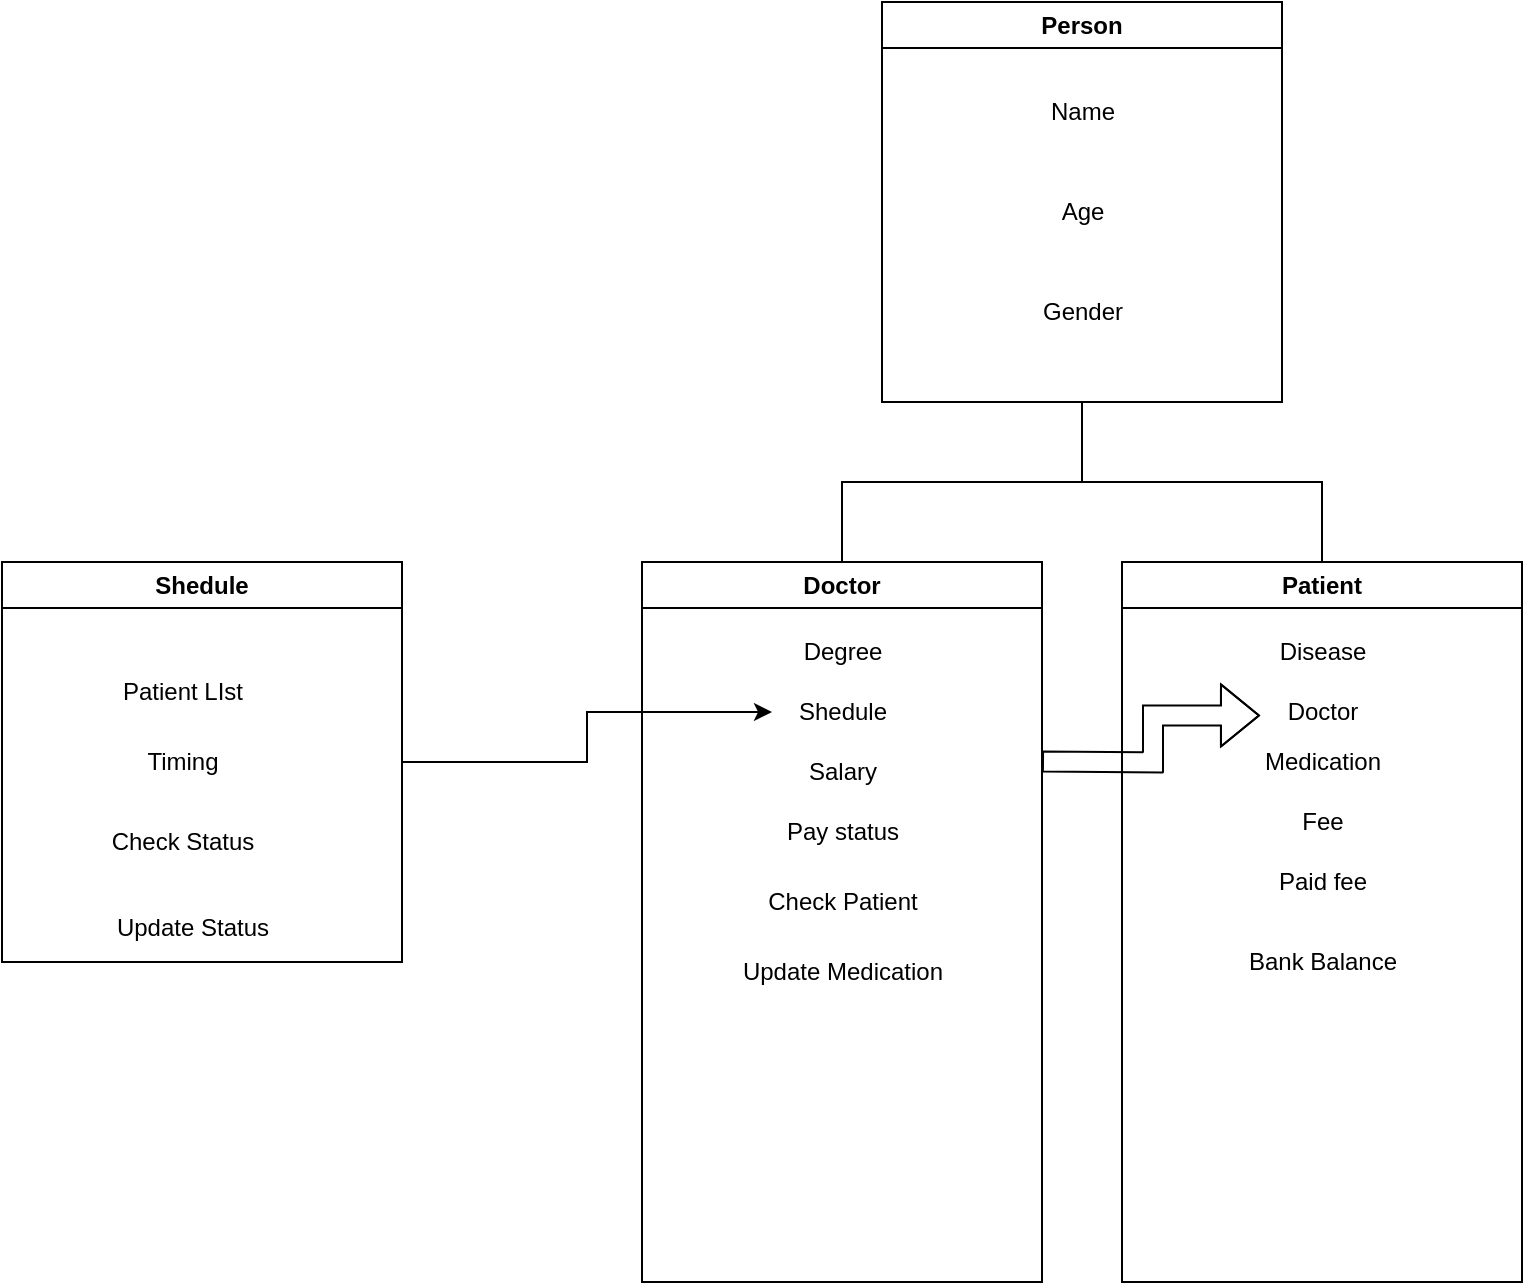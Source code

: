 <mxfile version="22.0.3" type="device">
  <diagram id="C5RBs43oDa-KdzZeNtuy" name="Page-1">
    <mxGraphModel dx="1862" dy="700" grid="1" gridSize="10" guides="1" tooltips="1" connect="1" arrows="1" fold="1" page="1" pageScale="1" pageWidth="827" pageHeight="1169" math="0" shadow="0">
      <root>
        <mxCell id="WIyWlLk6GJQsqaUBKTNV-0" />
        <mxCell id="WIyWlLk6GJQsqaUBKTNV-1" parent="WIyWlLk6GJQsqaUBKTNV-0" />
        <mxCell id="uAZ2XLbEuPRWnmqVYtyT-0" value="Person" style="swimlane;whiteSpace=wrap;html=1;" vertex="1" parent="WIyWlLk6GJQsqaUBKTNV-1">
          <mxGeometry x="360" y="120" width="200" height="200" as="geometry" />
        </mxCell>
        <mxCell id="uAZ2XLbEuPRWnmqVYtyT-2" value="Age" style="text;html=1;align=center;verticalAlign=middle;resizable=0;points=[];autosize=1;strokeColor=none;fillColor=none;" vertex="1" parent="uAZ2XLbEuPRWnmqVYtyT-0">
          <mxGeometry x="80" y="90" width="40" height="30" as="geometry" />
        </mxCell>
        <mxCell id="uAZ2XLbEuPRWnmqVYtyT-3" value="Gender" style="text;html=1;align=center;verticalAlign=middle;resizable=0;points=[];autosize=1;strokeColor=none;fillColor=none;" vertex="1" parent="uAZ2XLbEuPRWnmqVYtyT-0">
          <mxGeometry x="70" y="140" width="60" height="30" as="geometry" />
        </mxCell>
        <mxCell id="uAZ2XLbEuPRWnmqVYtyT-1" value="Name" style="text;html=1;align=center;verticalAlign=middle;resizable=0;points=[];autosize=1;strokeColor=none;fillColor=none;" vertex="1" parent="uAZ2XLbEuPRWnmqVYtyT-0">
          <mxGeometry x="70" y="40" width="60" height="30" as="geometry" />
        </mxCell>
        <mxCell id="uAZ2XLbEuPRWnmqVYtyT-8" value="" style="endArrow=none;html=1;rounded=0;entryX=0.5;entryY=1;entryDx=0;entryDy=0;" edge="1" parent="WIyWlLk6GJQsqaUBKTNV-1" target="uAZ2XLbEuPRWnmqVYtyT-0">
          <mxGeometry width="50" height="50" relative="1" as="geometry">
            <mxPoint x="460" y="360" as="sourcePoint" />
            <mxPoint x="550" y="320" as="targetPoint" />
          </mxGeometry>
        </mxCell>
        <mxCell id="uAZ2XLbEuPRWnmqVYtyT-9" value="Patient" style="swimlane;whiteSpace=wrap;html=1;" vertex="1" parent="WIyWlLk6GJQsqaUBKTNV-1">
          <mxGeometry x="480" y="400" width="200" height="360" as="geometry" />
        </mxCell>
        <mxCell id="uAZ2XLbEuPRWnmqVYtyT-11" value="Doctor" style="text;html=1;align=center;verticalAlign=middle;resizable=0;points=[];autosize=1;strokeColor=none;fillColor=none;" vertex="1" parent="uAZ2XLbEuPRWnmqVYtyT-9">
          <mxGeometry x="70" y="60" width="60" height="30" as="geometry" />
        </mxCell>
        <mxCell id="uAZ2XLbEuPRWnmqVYtyT-12" value="Medication" style="text;html=1;align=center;verticalAlign=middle;resizable=0;points=[];autosize=1;strokeColor=none;fillColor=none;" vertex="1" parent="uAZ2XLbEuPRWnmqVYtyT-9">
          <mxGeometry x="60" y="85" width="80" height="30" as="geometry" />
        </mxCell>
        <mxCell id="uAZ2XLbEuPRWnmqVYtyT-10" value="&lt;font style=&quot;font-size: 12px;&quot;&gt;Disease&lt;/font&gt;" style="text;html=1;align=center;verticalAlign=middle;resizable=0;points=[];autosize=1;strokeColor=none;fillColor=none;" vertex="1" parent="uAZ2XLbEuPRWnmqVYtyT-9">
          <mxGeometry x="65" y="30" width="70" height="30" as="geometry" />
        </mxCell>
        <mxCell id="uAZ2XLbEuPRWnmqVYtyT-13" value="Fee" style="text;html=1;align=center;verticalAlign=middle;resizable=0;points=[];autosize=1;strokeColor=none;fillColor=none;" vertex="1" parent="uAZ2XLbEuPRWnmqVYtyT-9">
          <mxGeometry x="80" y="115" width="40" height="30" as="geometry" />
        </mxCell>
        <mxCell id="uAZ2XLbEuPRWnmqVYtyT-14" value="Paid fee" style="text;html=1;align=center;verticalAlign=middle;resizable=0;points=[];autosize=1;strokeColor=none;fillColor=none;" vertex="1" parent="uAZ2XLbEuPRWnmqVYtyT-9">
          <mxGeometry x="65" y="145" width="70" height="30" as="geometry" />
        </mxCell>
        <mxCell id="uAZ2XLbEuPRWnmqVYtyT-29" value="Bank Balance" style="text;html=1;align=center;verticalAlign=middle;resizable=0;points=[];autosize=1;strokeColor=none;fillColor=none;" vertex="1" parent="uAZ2XLbEuPRWnmqVYtyT-9">
          <mxGeometry x="50" y="185" width="100" height="30" as="geometry" />
        </mxCell>
        <mxCell id="uAZ2XLbEuPRWnmqVYtyT-15" value="" style="endArrow=none;html=1;rounded=0;exitX=0.5;exitY=0;exitDx=0;exitDy=0;" edge="1" parent="WIyWlLk6GJQsqaUBKTNV-1" source="uAZ2XLbEuPRWnmqVYtyT-9">
          <mxGeometry width="50" height="50" relative="1" as="geometry">
            <mxPoint x="500" y="410" as="sourcePoint" />
            <mxPoint x="460" y="360" as="targetPoint" />
            <Array as="points">
              <mxPoint x="580" y="360" />
            </Array>
          </mxGeometry>
        </mxCell>
        <mxCell id="uAZ2XLbEuPRWnmqVYtyT-23" value="" style="edgeStyle=orthogonalEdgeStyle;shape=flexArrow;rounded=0;orthogonalLoop=1;jettySize=auto;html=1;entryX=-0.017;entryY=0.557;entryDx=0;entryDy=0;entryPerimeter=0;" edge="1" parent="WIyWlLk6GJQsqaUBKTNV-1" target="uAZ2XLbEuPRWnmqVYtyT-11">
          <mxGeometry relative="1" as="geometry">
            <mxPoint x="440" y="499.71" as="sourcePoint" />
            <mxPoint x="540" y="499.71" as="targetPoint" />
          </mxGeometry>
        </mxCell>
        <mxCell id="uAZ2XLbEuPRWnmqVYtyT-16" value="Doctor" style="swimlane;whiteSpace=wrap;html=1;" vertex="1" parent="WIyWlLk6GJQsqaUBKTNV-1">
          <mxGeometry x="240" y="400" width="200" height="360" as="geometry" />
        </mxCell>
        <mxCell id="uAZ2XLbEuPRWnmqVYtyT-18" value="Degree" style="text;html=1;align=center;verticalAlign=middle;resizable=0;points=[];autosize=1;strokeColor=none;fillColor=none;" vertex="1" parent="uAZ2XLbEuPRWnmqVYtyT-16">
          <mxGeometry x="70" y="30" width="60" height="30" as="geometry" />
        </mxCell>
        <mxCell id="uAZ2XLbEuPRWnmqVYtyT-19" value="Shedule" style="text;html=1;align=center;verticalAlign=middle;resizable=0;points=[];autosize=1;strokeColor=none;fillColor=none;" vertex="1" parent="uAZ2XLbEuPRWnmqVYtyT-16">
          <mxGeometry x="65" y="60" width="70" height="30" as="geometry" />
        </mxCell>
        <mxCell id="uAZ2XLbEuPRWnmqVYtyT-20" value="Salary" style="text;html=1;align=center;verticalAlign=middle;resizable=0;points=[];autosize=1;strokeColor=none;fillColor=none;" vertex="1" parent="uAZ2XLbEuPRWnmqVYtyT-16">
          <mxGeometry x="70" y="90" width="60" height="30" as="geometry" />
        </mxCell>
        <mxCell id="uAZ2XLbEuPRWnmqVYtyT-21" value="Pay status" style="text;html=1;align=center;verticalAlign=middle;resizable=0;points=[];autosize=1;strokeColor=none;fillColor=none;" vertex="1" parent="uAZ2XLbEuPRWnmqVYtyT-16">
          <mxGeometry x="60" y="120" width="80" height="30" as="geometry" />
        </mxCell>
        <mxCell id="uAZ2XLbEuPRWnmqVYtyT-27" value="Check Patient" style="text;html=1;align=center;verticalAlign=middle;resizable=0;points=[];autosize=1;strokeColor=none;fillColor=none;" vertex="1" parent="uAZ2XLbEuPRWnmqVYtyT-16">
          <mxGeometry x="50" y="155" width="100" height="30" as="geometry" />
        </mxCell>
        <mxCell id="uAZ2XLbEuPRWnmqVYtyT-28" value="Update Medication" style="text;html=1;align=center;verticalAlign=middle;resizable=0;points=[];autosize=1;strokeColor=none;fillColor=none;" vertex="1" parent="uAZ2XLbEuPRWnmqVYtyT-16">
          <mxGeometry x="40" y="190" width="120" height="30" as="geometry" />
        </mxCell>
        <mxCell id="uAZ2XLbEuPRWnmqVYtyT-17" value="" style="endArrow=none;html=1;rounded=0;exitX=0.5;exitY=0;exitDx=0;exitDy=0;" edge="1" parent="WIyWlLk6GJQsqaUBKTNV-1" source="uAZ2XLbEuPRWnmqVYtyT-16">
          <mxGeometry width="50" height="50" relative="1" as="geometry">
            <mxPoint x="320" y="410" as="sourcePoint" />
            <mxPoint x="460" y="360" as="targetPoint" />
            <Array as="points">
              <mxPoint x="340" y="360" />
            </Array>
          </mxGeometry>
        </mxCell>
        <mxCell id="uAZ2XLbEuPRWnmqVYtyT-32" style="edgeStyle=orthogonalEdgeStyle;rounded=0;orthogonalLoop=1;jettySize=auto;html=1;" edge="1" parent="WIyWlLk6GJQsqaUBKTNV-1" source="uAZ2XLbEuPRWnmqVYtyT-24" target="uAZ2XLbEuPRWnmqVYtyT-19">
          <mxGeometry relative="1" as="geometry" />
        </mxCell>
        <mxCell id="uAZ2XLbEuPRWnmqVYtyT-24" value="Shedule" style="swimlane;whiteSpace=wrap;html=1;" vertex="1" parent="WIyWlLk6GJQsqaUBKTNV-1">
          <mxGeometry x="-80" y="400" width="200" height="200" as="geometry" />
        </mxCell>
        <mxCell id="uAZ2XLbEuPRWnmqVYtyT-26" value="Patient LIst" style="text;html=1;align=center;verticalAlign=middle;resizable=0;points=[];autosize=1;strokeColor=none;fillColor=none;" vertex="1" parent="uAZ2XLbEuPRWnmqVYtyT-24">
          <mxGeometry x="50" y="50" width="80" height="30" as="geometry" />
        </mxCell>
        <mxCell id="uAZ2XLbEuPRWnmqVYtyT-35" value="Check Status" style="text;html=1;align=center;verticalAlign=middle;resizable=0;points=[];autosize=1;strokeColor=none;fillColor=none;" vertex="1" parent="uAZ2XLbEuPRWnmqVYtyT-24">
          <mxGeometry x="45" y="125" width="90" height="30" as="geometry" />
        </mxCell>
        <mxCell id="uAZ2XLbEuPRWnmqVYtyT-34" value="Timing" style="text;html=1;align=center;verticalAlign=middle;resizable=0;points=[];autosize=1;strokeColor=none;fillColor=none;" vertex="1" parent="uAZ2XLbEuPRWnmqVYtyT-24">
          <mxGeometry x="60" y="85" width="60" height="30" as="geometry" />
        </mxCell>
        <mxCell id="uAZ2XLbEuPRWnmqVYtyT-36" value="Update Status" style="text;html=1;align=center;verticalAlign=middle;resizable=0;points=[];autosize=1;strokeColor=none;fillColor=none;" vertex="1" parent="uAZ2XLbEuPRWnmqVYtyT-24">
          <mxGeometry x="45" y="168" width="100" height="30" as="geometry" />
        </mxCell>
      </root>
    </mxGraphModel>
  </diagram>
</mxfile>
